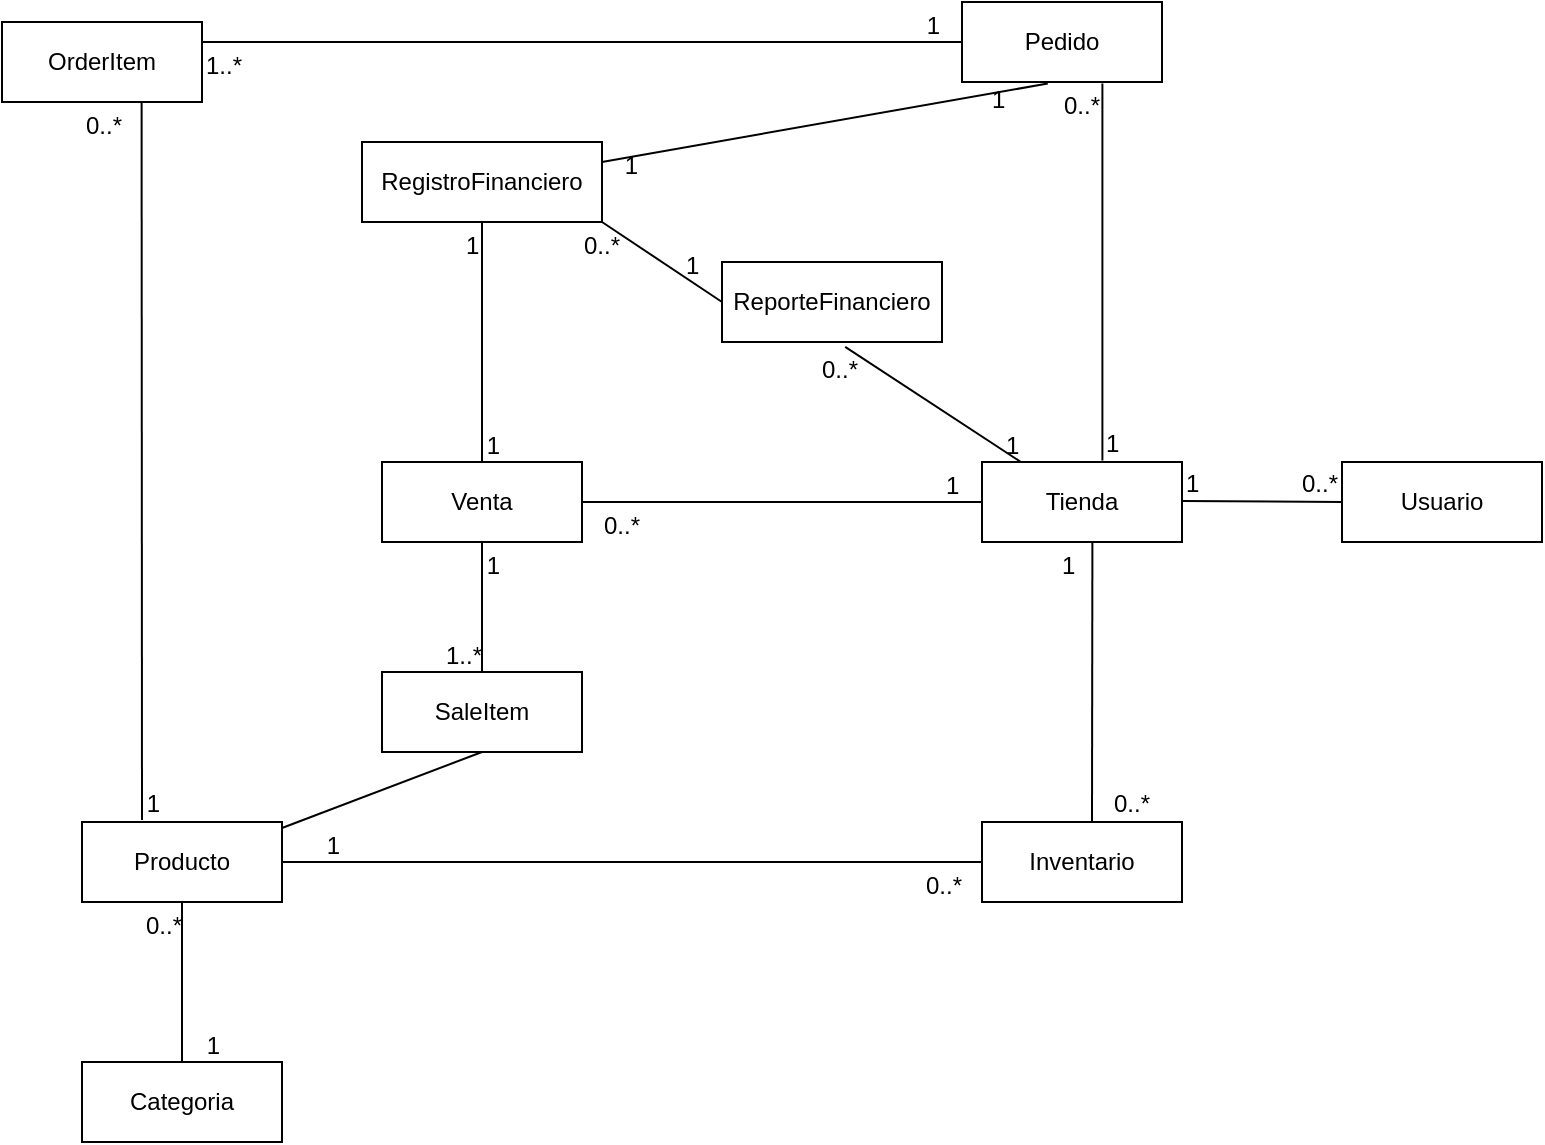 <mxfile version="26.2.13">
  <diagram name="Página-1" id="1VHitt35hPzP5Ct5-Wt2">
    <mxGraphModel dx="1428" dy="743" grid="1" gridSize="10" guides="1" tooltips="1" connect="1" arrows="1" fold="1" page="1" pageScale="1" pageWidth="827" pageHeight="1169" math="0" shadow="0">
      <root>
        <mxCell id="0" />
        <mxCell id="1" parent="0" />
        <mxCell id="n2ul2gyaZ89mqF2ngSw3-2" value="Usuario" style="whiteSpace=wrap;html=1;align=center;" parent="1" vertex="1">
          <mxGeometry x="699" y="460" width="100" height="40" as="geometry" />
        </mxCell>
        <mxCell id="n2ul2gyaZ89mqF2ngSw3-3" value="Producto" style="whiteSpace=wrap;html=1;align=center;" parent="1" vertex="1">
          <mxGeometry x="69" y="640" width="100" height="40" as="geometry" />
        </mxCell>
        <mxCell id="n2ul2gyaZ89mqF2ngSw3-4" value="Pedido" style="whiteSpace=wrap;html=1;align=center;" parent="1" vertex="1">
          <mxGeometry x="509" y="230" width="100" height="40" as="geometry" />
        </mxCell>
        <mxCell id="n2ul2gyaZ89mqF2ngSw3-5" value="Categoria" style="whiteSpace=wrap;html=1;align=center;" parent="1" vertex="1">
          <mxGeometry x="69" y="760" width="100" height="40" as="geometry" />
        </mxCell>
        <mxCell id="n2ul2gyaZ89mqF2ngSw3-6" value="Tienda" style="whiteSpace=wrap;html=1;align=center;" parent="1" vertex="1">
          <mxGeometry x="519" y="460" width="100" height="40" as="geometry" />
        </mxCell>
        <mxCell id="n2ul2gyaZ89mqF2ngSw3-7" value="Venta" style="whiteSpace=wrap;html=1;align=center;" parent="1" vertex="1">
          <mxGeometry x="219" y="460" width="100" height="40" as="geometry" />
        </mxCell>
        <mxCell id="n2ul2gyaZ89mqF2ngSw3-8" value="Inventario" style="whiteSpace=wrap;html=1;align=center;" parent="1" vertex="1">
          <mxGeometry x="519" y="640" width="100" height="40" as="geometry" />
        </mxCell>
        <mxCell id="n2ul2gyaZ89mqF2ngSw3-9" value="RegistroFinanciero" style="whiteSpace=wrap;html=1;align=center;" parent="1" vertex="1">
          <mxGeometry x="209" y="300" width="120" height="40" as="geometry" />
        </mxCell>
        <mxCell id="n2ul2gyaZ89mqF2ngSw3-10" value="ReporteFinanciero" style="whiteSpace=wrap;html=1;align=center;" parent="1" vertex="1">
          <mxGeometry x="389" y="360" width="110" height="40" as="geometry" />
        </mxCell>
        <mxCell id="n2ul2gyaZ89mqF2ngSw3-11" value="SaleItem" style="whiteSpace=wrap;html=1;align=center;" parent="1" vertex="1">
          <mxGeometry x="219" y="565" width="100" height="40" as="geometry" />
        </mxCell>
        <mxCell id="n2ul2gyaZ89mqF2ngSw3-12" value="OrderItem" style="whiteSpace=wrap;html=1;align=center;" parent="1" vertex="1">
          <mxGeometry x="29" y="240" width="100" height="40" as="geometry" />
        </mxCell>
        <mxCell id="n2ul2gyaZ89mqF2ngSw3-21" value="" style="endArrow=none;html=1;rounded=0;exitX=0.5;exitY=1;exitDx=0;exitDy=0;" parent="1" source="n2ul2gyaZ89mqF2ngSw3-11" edge="1">
          <mxGeometry relative="1" as="geometry">
            <mxPoint x="139" y="630" as="sourcePoint" />
            <mxPoint x="169" y="643" as="targetPoint" />
          </mxGeometry>
        </mxCell>
        <mxCell id="FGyhqaqAm4esGnkG_yel-3" style="edgeStyle=orthogonalEdgeStyle;rounded=0;orthogonalLoop=1;jettySize=auto;html=1;exitX=0.5;exitY=1;exitDx=0;exitDy=0;" edge="1" parent="1" source="n2ul2gyaZ89mqF2ngSw3-4" target="n2ul2gyaZ89mqF2ngSw3-4">
          <mxGeometry relative="1" as="geometry" />
        </mxCell>
        <mxCell id="FGyhqaqAm4esGnkG_yel-9" value="" style="endArrow=none;html=1;rounded=0;entryX=0;entryY=0.5;entryDx=0;entryDy=0;" edge="1" parent="1" target="n2ul2gyaZ89mqF2ngSw3-2">
          <mxGeometry relative="1" as="geometry">
            <mxPoint x="619" y="479.5" as="sourcePoint" />
            <mxPoint x="779" y="479.5" as="targetPoint" />
          </mxGeometry>
        </mxCell>
        <mxCell id="FGyhqaqAm4esGnkG_yel-10" value="1" style="resizable=0;html=1;whiteSpace=wrap;align=left;verticalAlign=bottom;" connectable="0" vertex="1" parent="FGyhqaqAm4esGnkG_yel-9">
          <mxGeometry x="-1" relative="1" as="geometry" />
        </mxCell>
        <mxCell id="FGyhqaqAm4esGnkG_yel-11" value="0..*" style="resizable=0;html=1;whiteSpace=wrap;align=right;verticalAlign=bottom;" connectable="0" vertex="1" parent="FGyhqaqAm4esGnkG_yel-9">
          <mxGeometry x="1" relative="1" as="geometry" />
        </mxCell>
        <mxCell id="FGyhqaqAm4esGnkG_yel-12" value="" style="endArrow=none;html=1;rounded=0;entryX=0.702;entryY=1.02;entryDx=0;entryDy=0;exitX=0.602;exitY=-0.02;exitDx=0;exitDy=0;exitPerimeter=0;entryPerimeter=0;" edge="1" parent="1" source="n2ul2gyaZ89mqF2ngSw3-6" target="n2ul2gyaZ89mqF2ngSw3-4">
          <mxGeometry relative="1" as="geometry">
            <mxPoint x="609" y="410" as="sourcePoint" />
            <mxPoint x="689" y="410.5" as="targetPoint" />
          </mxGeometry>
        </mxCell>
        <mxCell id="FGyhqaqAm4esGnkG_yel-13" value="1" style="resizable=0;html=1;whiteSpace=wrap;align=left;verticalAlign=bottom;" connectable="0" vertex="1" parent="FGyhqaqAm4esGnkG_yel-12">
          <mxGeometry x="-1" relative="1" as="geometry" />
        </mxCell>
        <mxCell id="FGyhqaqAm4esGnkG_yel-14" value="0..*" style="resizable=0;html=1;whiteSpace=wrap;align=right;verticalAlign=bottom;" connectable="0" vertex="1" parent="FGyhqaqAm4esGnkG_yel-12">
          <mxGeometry x="1" relative="1" as="geometry">
            <mxPoint y="20" as="offset" />
          </mxGeometry>
        </mxCell>
        <mxCell id="FGyhqaqAm4esGnkG_yel-15" value="" style="endArrow=none;html=1;rounded=0;entryX=1;entryY=0.5;entryDx=0;entryDy=0;exitX=0;exitY=0.5;exitDx=0;exitDy=0;" edge="1" parent="1" source="n2ul2gyaZ89mqF2ngSw3-6" target="n2ul2gyaZ89mqF2ngSw3-7">
          <mxGeometry relative="1" as="geometry">
            <mxPoint x="371" y="679" as="sourcePoint" />
            <mxPoint x="369" y="490" as="targetPoint" />
          </mxGeometry>
        </mxCell>
        <mxCell id="FGyhqaqAm4esGnkG_yel-16" value="1" style="resizable=0;html=1;whiteSpace=wrap;align=left;verticalAlign=bottom;" connectable="0" vertex="1" parent="FGyhqaqAm4esGnkG_yel-15">
          <mxGeometry x="-1" relative="1" as="geometry">
            <mxPoint x="-20" as="offset" />
          </mxGeometry>
        </mxCell>
        <mxCell id="FGyhqaqAm4esGnkG_yel-17" value="0..*" style="resizable=0;html=1;whiteSpace=wrap;align=right;verticalAlign=bottom;" connectable="0" vertex="1" parent="FGyhqaqAm4esGnkG_yel-15">
          <mxGeometry x="1" relative="1" as="geometry">
            <mxPoint x="30" y="20" as="offset" />
          </mxGeometry>
        </mxCell>
        <mxCell id="FGyhqaqAm4esGnkG_yel-18" value="" style="endArrow=none;html=1;rounded=0;entryX=0.5;entryY=0;entryDx=0;entryDy=0;exitX=0.5;exitY=1;exitDx=0;exitDy=0;" edge="1" parent="1" source="n2ul2gyaZ89mqF2ngSw3-9" target="n2ul2gyaZ89mqF2ngSw3-7">
          <mxGeometry relative="1" as="geometry">
            <mxPoint x="459" y="440" as="sourcePoint" />
            <mxPoint x="259" y="440" as="targetPoint" />
          </mxGeometry>
        </mxCell>
        <mxCell id="FGyhqaqAm4esGnkG_yel-19" value="1" style="resizable=0;html=1;whiteSpace=wrap;align=left;verticalAlign=bottom;" connectable="0" vertex="1" parent="FGyhqaqAm4esGnkG_yel-18">
          <mxGeometry x="-1" relative="1" as="geometry">
            <mxPoint x="-10" y="20" as="offset" />
          </mxGeometry>
        </mxCell>
        <mxCell id="FGyhqaqAm4esGnkG_yel-20" value="1" style="resizable=0;html=1;whiteSpace=wrap;align=right;verticalAlign=bottom;" connectable="0" vertex="1" parent="FGyhqaqAm4esGnkG_yel-18">
          <mxGeometry x="1" relative="1" as="geometry">
            <mxPoint x="10" as="offset" />
          </mxGeometry>
        </mxCell>
        <mxCell id="FGyhqaqAm4esGnkG_yel-21" value="" style="endArrow=none;html=1;rounded=0;entryX=0.5;entryY=1;entryDx=0;entryDy=0;exitX=0.5;exitY=0;exitDx=0;exitDy=0;" edge="1" parent="1" source="n2ul2gyaZ89mqF2ngSw3-11" target="n2ul2gyaZ89mqF2ngSw3-7">
          <mxGeometry relative="1" as="geometry">
            <mxPoint x="269" y="560" as="sourcePoint" />
            <mxPoint x="329" y="530" as="targetPoint" />
          </mxGeometry>
        </mxCell>
        <mxCell id="FGyhqaqAm4esGnkG_yel-22" value="1..*" style="resizable=0;html=1;whiteSpace=wrap;align=left;verticalAlign=bottom;" connectable="0" vertex="1" parent="FGyhqaqAm4esGnkG_yel-21">
          <mxGeometry x="-1" relative="1" as="geometry">
            <mxPoint x="-20" as="offset" />
          </mxGeometry>
        </mxCell>
        <mxCell id="FGyhqaqAm4esGnkG_yel-23" value="1" style="resizable=0;html=1;whiteSpace=wrap;align=right;verticalAlign=bottom;" connectable="0" vertex="1" parent="FGyhqaqAm4esGnkG_yel-21">
          <mxGeometry x="1" relative="1" as="geometry">
            <mxPoint x="10" y="20" as="offset" />
          </mxGeometry>
        </mxCell>
        <mxCell id="FGyhqaqAm4esGnkG_yel-25" value="" style="endArrow=none;html=1;rounded=0;entryX=1;entryY=0.25;entryDx=0;entryDy=0;exitX=0.429;exitY=1.019;exitDx=0;exitDy=0;exitPerimeter=0;" edge="1" parent="1" source="n2ul2gyaZ89mqF2ngSw3-4" target="n2ul2gyaZ89mqF2ngSw3-9">
          <mxGeometry relative="1" as="geometry">
            <mxPoint x="544" y="330" as="sourcePoint" />
            <mxPoint x="344" y="330" as="targetPoint" />
          </mxGeometry>
        </mxCell>
        <mxCell id="FGyhqaqAm4esGnkG_yel-26" value="1" style="resizable=0;html=1;whiteSpace=wrap;align=left;verticalAlign=bottom;" connectable="0" vertex="1" parent="FGyhqaqAm4esGnkG_yel-25">
          <mxGeometry x="-1" relative="1" as="geometry">
            <mxPoint x="-30" y="17" as="offset" />
          </mxGeometry>
        </mxCell>
        <mxCell id="FGyhqaqAm4esGnkG_yel-27" value="1" style="resizable=0;html=1;whiteSpace=wrap;align=right;verticalAlign=bottom;" connectable="0" vertex="1" parent="FGyhqaqAm4esGnkG_yel-25">
          <mxGeometry x="1" relative="1" as="geometry">
            <mxPoint x="20" y="10" as="offset" />
          </mxGeometry>
        </mxCell>
        <mxCell id="FGyhqaqAm4esGnkG_yel-28" value="" style="endArrow=none;html=1;rounded=0;entryX=1;entryY=1;entryDx=0;entryDy=0;exitX=0;exitY=0.5;exitDx=0;exitDy=0;" edge="1" parent="1" source="n2ul2gyaZ89mqF2ngSw3-10" target="n2ul2gyaZ89mqF2ngSw3-9">
          <mxGeometry relative="1" as="geometry">
            <mxPoint x="539" y="500" as="sourcePoint" />
            <mxPoint x="339" y="500" as="targetPoint" />
          </mxGeometry>
        </mxCell>
        <mxCell id="FGyhqaqAm4esGnkG_yel-29" value="1" style="resizable=0;html=1;whiteSpace=wrap;align=left;verticalAlign=bottom;" connectable="0" vertex="1" parent="FGyhqaqAm4esGnkG_yel-28">
          <mxGeometry x="-1" relative="1" as="geometry">
            <mxPoint x="-20" y="-10" as="offset" />
          </mxGeometry>
        </mxCell>
        <mxCell id="FGyhqaqAm4esGnkG_yel-30" value="0..*" style="resizable=0;html=1;whiteSpace=wrap;align=right;verticalAlign=bottom;" connectable="0" vertex="1" parent="FGyhqaqAm4esGnkG_yel-28">
          <mxGeometry x="1" relative="1" as="geometry">
            <mxPoint x="10" y="20" as="offset" />
          </mxGeometry>
        </mxCell>
        <mxCell id="FGyhqaqAm4esGnkG_yel-31" value="" style="endArrow=none;html=1;rounded=0;entryX=0.56;entryY=1.062;entryDx=0;entryDy=0;entryPerimeter=0;" edge="1" parent="1" source="n2ul2gyaZ89mqF2ngSw3-6" target="n2ul2gyaZ89mqF2ngSw3-10">
          <mxGeometry relative="1" as="geometry">
            <mxPoint x="549" y="510" as="sourcePoint" />
            <mxPoint x="349" y="510" as="targetPoint" />
          </mxGeometry>
        </mxCell>
        <mxCell id="FGyhqaqAm4esGnkG_yel-32" value="1" style="resizable=0;html=1;whiteSpace=wrap;align=left;verticalAlign=bottom;" connectable="0" vertex="1" parent="FGyhqaqAm4esGnkG_yel-31">
          <mxGeometry x="-1" relative="1" as="geometry">
            <mxPoint x="-9" as="offset" />
          </mxGeometry>
        </mxCell>
        <mxCell id="FGyhqaqAm4esGnkG_yel-33" value="0..*" style="resizable=0;html=1;whiteSpace=wrap;align=right;verticalAlign=bottom;" connectable="0" vertex="1" parent="FGyhqaqAm4esGnkG_yel-31">
          <mxGeometry x="1" relative="1" as="geometry">
            <mxPoint x="8" y="20" as="offset" />
          </mxGeometry>
        </mxCell>
        <mxCell id="FGyhqaqAm4esGnkG_yel-34" value="" style="endArrow=none;html=1;rounded=0;entryX=0.55;entryY=0;entryDx=0;entryDy=0;exitX=0.552;exitY=1.008;exitDx=0;exitDy=0;exitPerimeter=0;entryPerimeter=0;" edge="1" parent="1" source="n2ul2gyaZ89mqF2ngSw3-6" target="n2ul2gyaZ89mqF2ngSw3-8">
          <mxGeometry relative="1" as="geometry">
            <mxPoint x="559" y="520" as="sourcePoint" />
            <mxPoint x="359" y="520" as="targetPoint" />
          </mxGeometry>
        </mxCell>
        <mxCell id="FGyhqaqAm4esGnkG_yel-35" value="1" style="resizable=0;html=1;whiteSpace=wrap;align=left;verticalAlign=bottom;" connectable="0" vertex="1" parent="FGyhqaqAm4esGnkG_yel-34">
          <mxGeometry x="-1" relative="1" as="geometry">
            <mxPoint x="-17" y="20" as="offset" />
          </mxGeometry>
        </mxCell>
        <mxCell id="FGyhqaqAm4esGnkG_yel-36" value="0..*" style="resizable=0;html=1;whiteSpace=wrap;align=right;verticalAlign=bottom;" connectable="0" vertex="1" parent="FGyhqaqAm4esGnkG_yel-34">
          <mxGeometry x="1" relative="1" as="geometry">
            <mxPoint x="30" as="offset" />
          </mxGeometry>
        </mxCell>
        <mxCell id="FGyhqaqAm4esGnkG_yel-47" value="" style="endArrow=none;html=1;rounded=0;exitX=0;exitY=0.5;exitDx=0;exitDy=0;entryX=1;entryY=0.5;entryDx=0;entryDy=0;" edge="1" parent="1" source="n2ul2gyaZ89mqF2ngSw3-8" target="n2ul2gyaZ89mqF2ngSw3-3">
          <mxGeometry relative="1" as="geometry">
            <mxPoint x="409.2" y="490.0" as="sourcePoint" />
            <mxPoint x="399" y="600" as="targetPoint" />
          </mxGeometry>
        </mxCell>
        <mxCell id="FGyhqaqAm4esGnkG_yel-48" value="0..*" style="resizable=0;html=1;whiteSpace=wrap;align=left;verticalAlign=bottom;" connectable="0" vertex="1" parent="FGyhqaqAm4esGnkG_yel-47">
          <mxGeometry x="-1" relative="1" as="geometry">
            <mxPoint x="-30" y="20" as="offset" />
          </mxGeometry>
        </mxCell>
        <mxCell id="FGyhqaqAm4esGnkG_yel-49" value="1" style="resizable=0;html=1;whiteSpace=wrap;align=right;verticalAlign=bottom;" connectable="0" vertex="1" parent="FGyhqaqAm4esGnkG_yel-47">
          <mxGeometry x="1" relative="1" as="geometry">
            <mxPoint x="30" as="offset" />
          </mxGeometry>
        </mxCell>
        <mxCell id="FGyhqaqAm4esGnkG_yel-54" value="" style="endArrow=none;html=1;rounded=0;entryX=0.5;entryY=0;entryDx=0;entryDy=0;exitX=0.5;exitY=1;exitDx=0;exitDy=0;" edge="1" parent="1" source="n2ul2gyaZ89mqF2ngSw3-3" target="n2ul2gyaZ89mqF2ngSw3-5">
          <mxGeometry relative="1" as="geometry">
            <mxPoint x="268.86" y="700" as="sourcePoint" />
            <mxPoint x="268.66" y="839.68" as="targetPoint" />
          </mxGeometry>
        </mxCell>
        <mxCell id="FGyhqaqAm4esGnkG_yel-55" value="0..*" style="resizable=0;html=1;whiteSpace=wrap;align=left;verticalAlign=bottom;" connectable="0" vertex="1" parent="FGyhqaqAm4esGnkG_yel-54">
          <mxGeometry x="-1" relative="1" as="geometry">
            <mxPoint x="-20" y="20" as="offset" />
          </mxGeometry>
        </mxCell>
        <mxCell id="FGyhqaqAm4esGnkG_yel-56" value="1" style="resizable=0;html=1;whiteSpace=wrap;align=right;verticalAlign=bottom;" connectable="0" vertex="1" parent="FGyhqaqAm4esGnkG_yel-54">
          <mxGeometry x="1" relative="1" as="geometry">
            <mxPoint x="20" as="offset" />
          </mxGeometry>
        </mxCell>
        <mxCell id="FGyhqaqAm4esGnkG_yel-58" value="" style="endArrow=none;html=1;rounded=0;exitX=0.698;exitY=1.002;exitDx=0;exitDy=0;exitPerimeter=0;" edge="1" parent="1" source="n2ul2gyaZ89mqF2ngSw3-12">
          <mxGeometry relative="1" as="geometry">
            <mxPoint x="509" y="560" as="sourcePoint" />
            <mxPoint x="99" y="639" as="targetPoint" />
          </mxGeometry>
        </mxCell>
        <mxCell id="FGyhqaqAm4esGnkG_yel-59" value="0..*" style="resizable=0;html=1;whiteSpace=wrap;align=left;verticalAlign=bottom;" connectable="0" vertex="1" parent="FGyhqaqAm4esGnkG_yel-58">
          <mxGeometry x="-1" relative="1" as="geometry">
            <mxPoint x="-30" y="20" as="offset" />
          </mxGeometry>
        </mxCell>
        <mxCell id="FGyhqaqAm4esGnkG_yel-60" value="1" style="resizable=0;html=1;whiteSpace=wrap;align=right;verticalAlign=bottom;" connectable="0" vertex="1" parent="FGyhqaqAm4esGnkG_yel-58">
          <mxGeometry x="1" relative="1" as="geometry">
            <mxPoint x="10" as="offset" />
          </mxGeometry>
        </mxCell>
        <mxCell id="FGyhqaqAm4esGnkG_yel-63" value="" style="endArrow=none;html=1;rounded=0;exitX=1;exitY=0.25;exitDx=0;exitDy=0;entryX=0;entryY=0.5;entryDx=0;entryDy=0;" edge="1" parent="1" source="n2ul2gyaZ89mqF2ngSw3-12" target="n2ul2gyaZ89mqF2ngSw3-4">
          <mxGeometry relative="1" as="geometry">
            <mxPoint x="109" y="290" as="sourcePoint" />
            <mxPoint x="459" y="280" as="targetPoint" />
          </mxGeometry>
        </mxCell>
        <mxCell id="FGyhqaqAm4esGnkG_yel-64" value="1..*" style="resizable=0;html=1;whiteSpace=wrap;align=left;verticalAlign=bottom;" connectable="0" vertex="1" parent="FGyhqaqAm4esGnkG_yel-63">
          <mxGeometry x="-1" relative="1" as="geometry">
            <mxPoint y="20" as="offset" />
          </mxGeometry>
        </mxCell>
        <mxCell id="FGyhqaqAm4esGnkG_yel-65" value="1" style="resizable=0;html=1;whiteSpace=wrap;align=right;verticalAlign=bottom;" connectable="0" vertex="1" parent="FGyhqaqAm4esGnkG_yel-63">
          <mxGeometry x="1" relative="1" as="geometry">
            <mxPoint x="-10" as="offset" />
          </mxGeometry>
        </mxCell>
      </root>
    </mxGraphModel>
  </diagram>
</mxfile>
